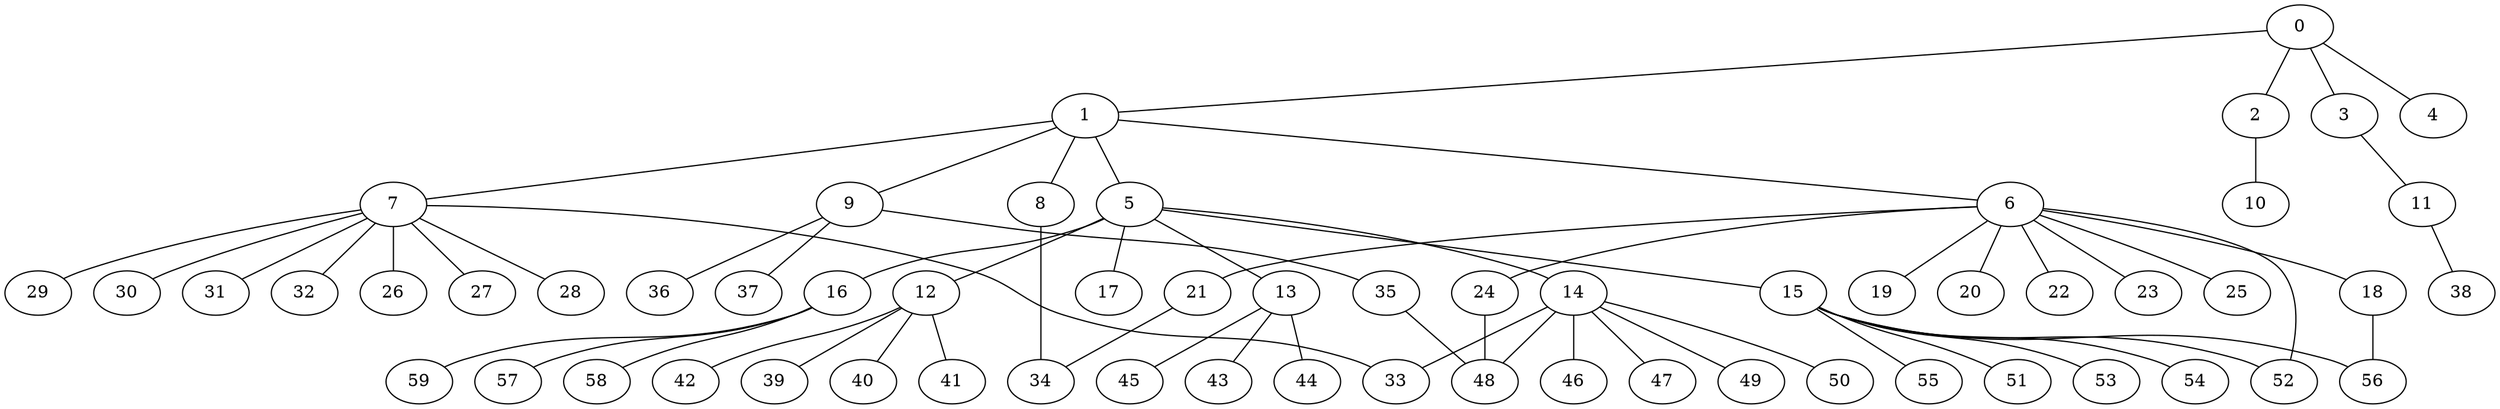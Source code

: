 
graph graphname {
    0 -- 1
0 -- 2
0 -- 3
0 -- 4
1 -- 5
1 -- 6
1 -- 7
1 -- 8
1 -- 9
2 -- 10
3 -- 11
5 -- 12
5 -- 13
5 -- 14
5 -- 15
5 -- 16
5 -- 17
6 -- 18
6 -- 19
6 -- 20
6 -- 21
6 -- 22
6 -- 23
6 -- 24
6 -- 25
6 -- 52
7 -- 32
7 -- 33
7 -- 26
7 -- 27
7 -- 28
7 -- 29
7 -- 30
7 -- 31
8 -- 34
9 -- 35
9 -- 36
9 -- 37
11 -- 38
12 -- 40
12 -- 41
12 -- 42
12 -- 39
13 -- 43
13 -- 44
13 -- 45
14 -- 46
14 -- 47
14 -- 48
14 -- 49
14 -- 50
14 -- 33
15 -- 51
15 -- 52
15 -- 53
15 -- 54
15 -- 55
15 -- 56
16 -- 57
16 -- 58
16 -- 59
18 -- 56
21 -- 34
24 -- 48
35 -- 48

}
